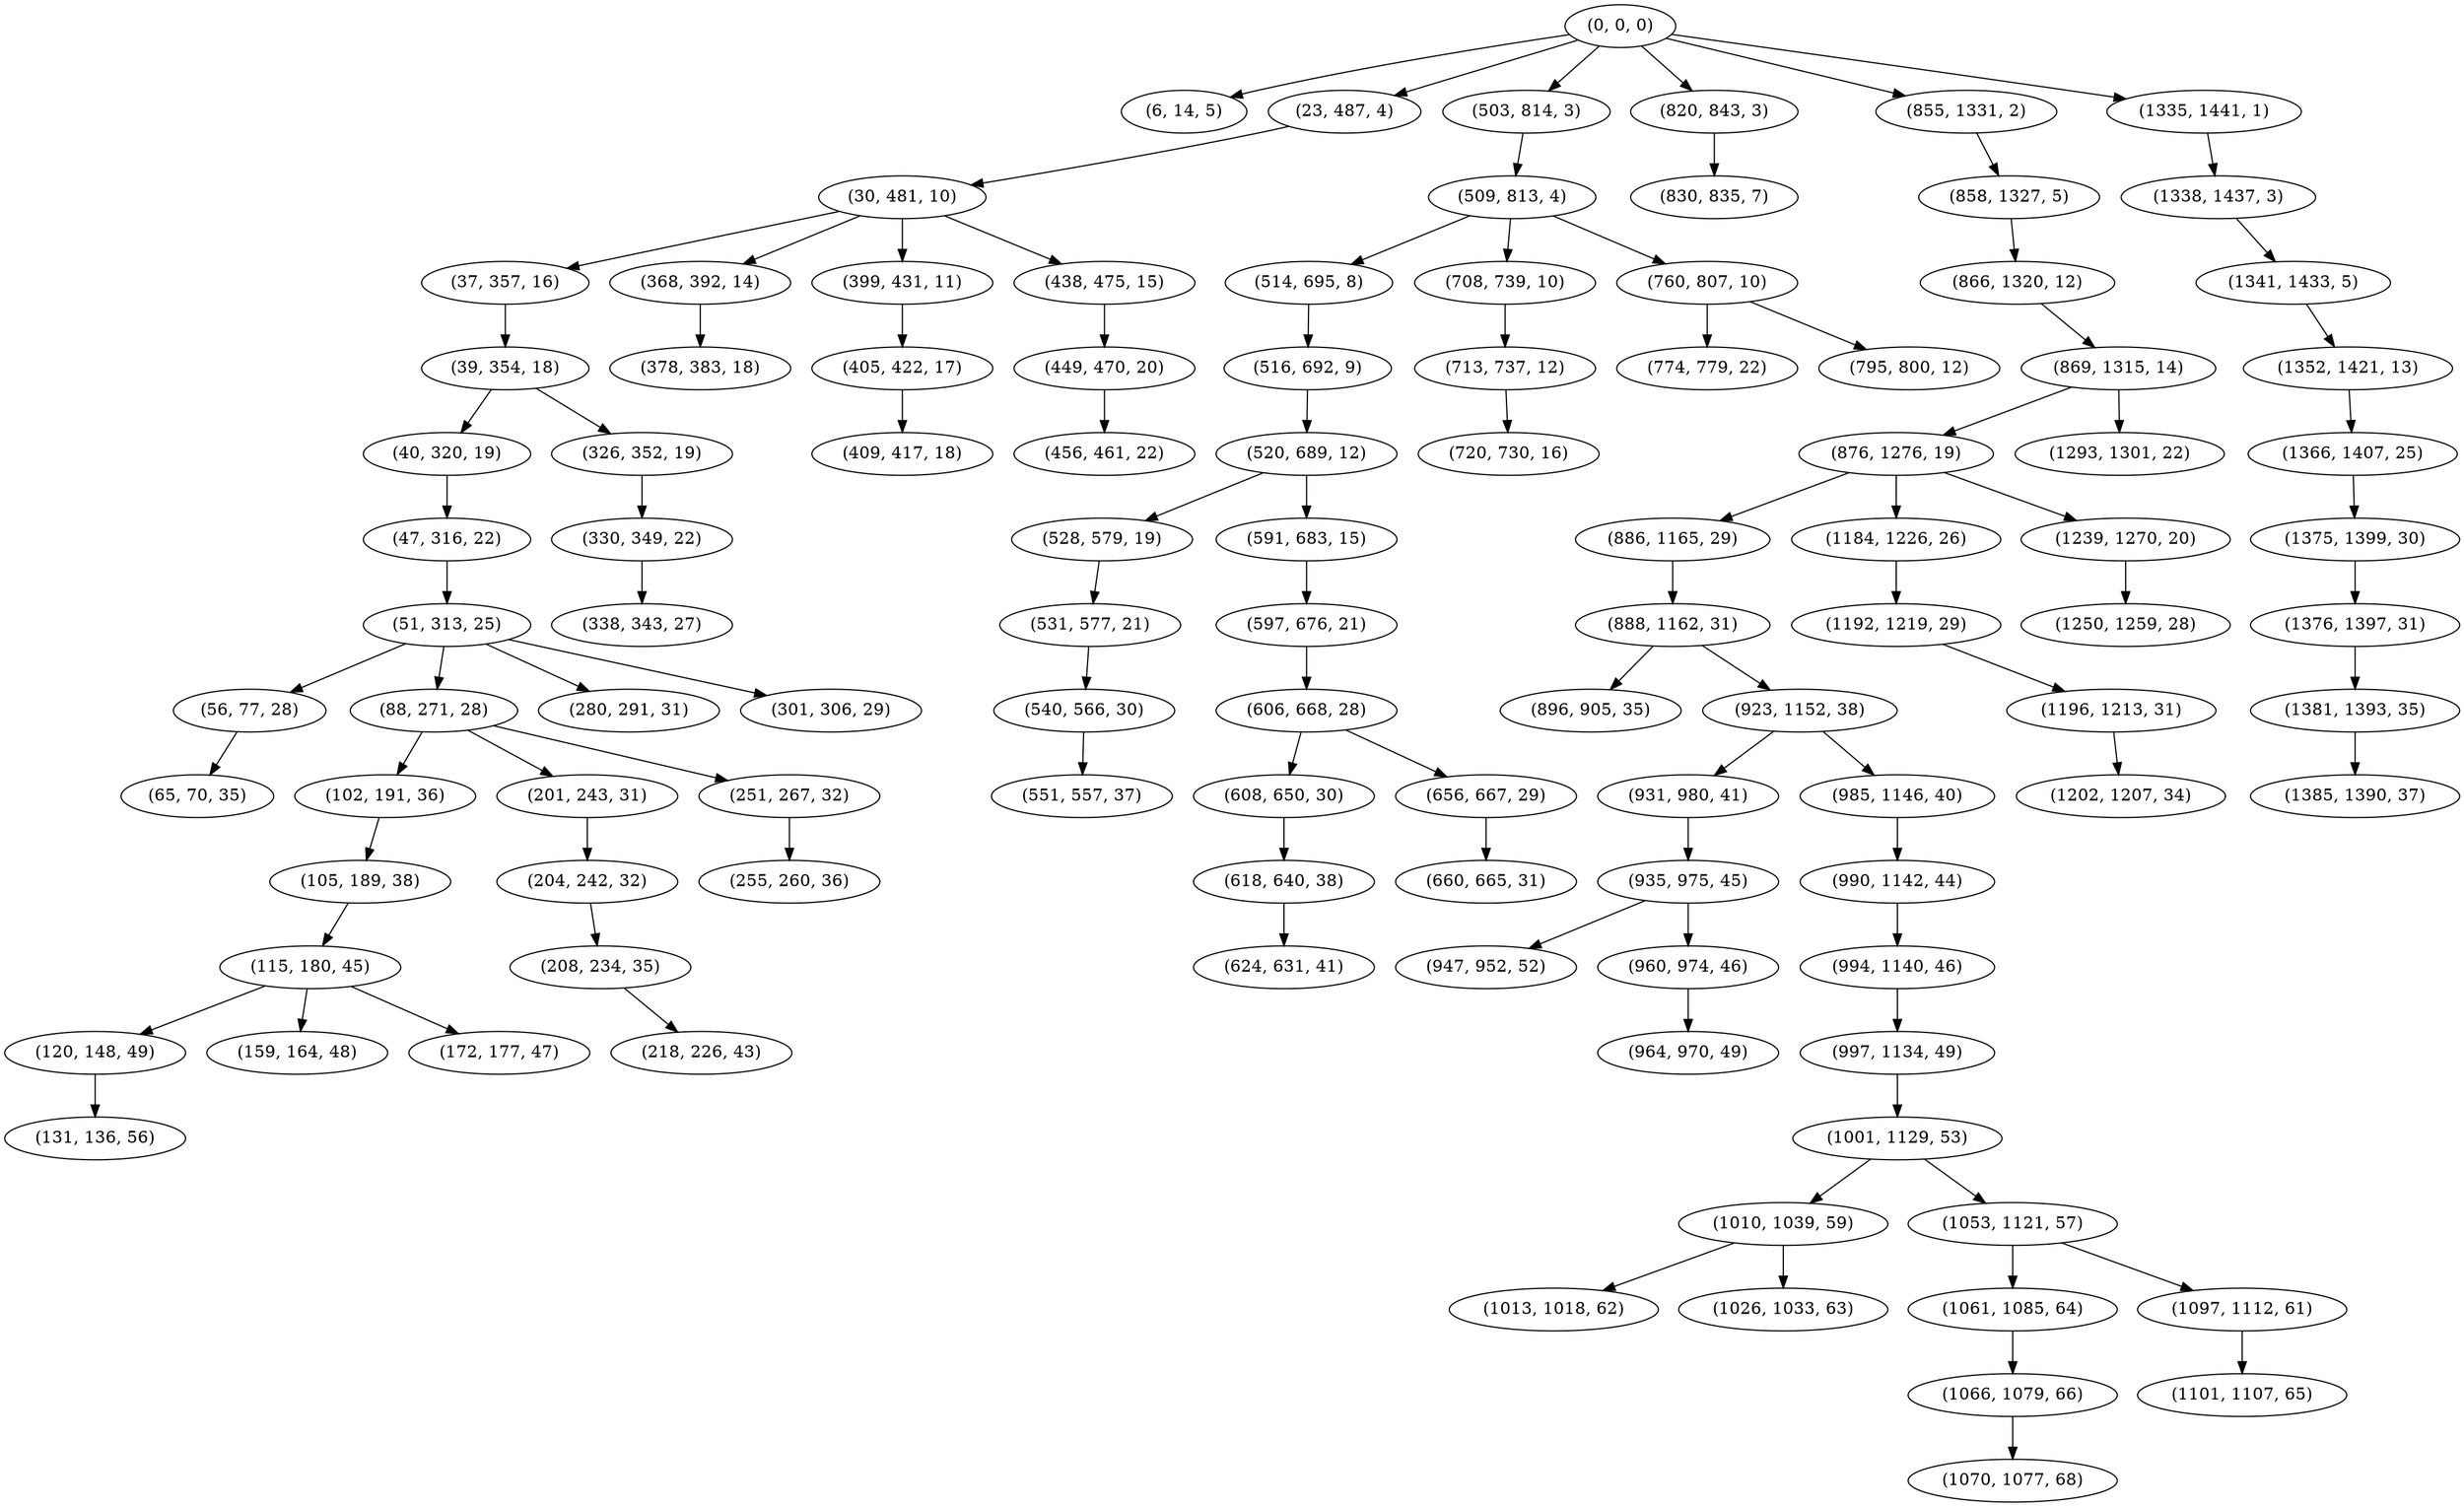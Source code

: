 digraph tree {
    "(0, 0, 0)";
    "(6, 14, 5)";
    "(23, 487, 4)";
    "(30, 481, 10)";
    "(37, 357, 16)";
    "(39, 354, 18)";
    "(40, 320, 19)";
    "(47, 316, 22)";
    "(51, 313, 25)";
    "(56, 77, 28)";
    "(65, 70, 35)";
    "(88, 271, 28)";
    "(102, 191, 36)";
    "(105, 189, 38)";
    "(115, 180, 45)";
    "(120, 148, 49)";
    "(131, 136, 56)";
    "(159, 164, 48)";
    "(172, 177, 47)";
    "(201, 243, 31)";
    "(204, 242, 32)";
    "(208, 234, 35)";
    "(218, 226, 43)";
    "(251, 267, 32)";
    "(255, 260, 36)";
    "(280, 291, 31)";
    "(301, 306, 29)";
    "(326, 352, 19)";
    "(330, 349, 22)";
    "(338, 343, 27)";
    "(368, 392, 14)";
    "(378, 383, 18)";
    "(399, 431, 11)";
    "(405, 422, 17)";
    "(409, 417, 18)";
    "(438, 475, 15)";
    "(449, 470, 20)";
    "(456, 461, 22)";
    "(503, 814, 3)";
    "(509, 813, 4)";
    "(514, 695, 8)";
    "(516, 692, 9)";
    "(520, 689, 12)";
    "(528, 579, 19)";
    "(531, 577, 21)";
    "(540, 566, 30)";
    "(551, 557, 37)";
    "(591, 683, 15)";
    "(597, 676, 21)";
    "(606, 668, 28)";
    "(608, 650, 30)";
    "(618, 640, 38)";
    "(624, 631, 41)";
    "(656, 667, 29)";
    "(660, 665, 31)";
    "(708, 739, 10)";
    "(713, 737, 12)";
    "(720, 730, 16)";
    "(760, 807, 10)";
    "(774, 779, 22)";
    "(795, 800, 12)";
    "(820, 843, 3)";
    "(830, 835, 7)";
    "(855, 1331, 2)";
    "(858, 1327, 5)";
    "(866, 1320, 12)";
    "(869, 1315, 14)";
    "(876, 1276, 19)";
    "(886, 1165, 29)";
    "(888, 1162, 31)";
    "(896, 905, 35)";
    "(923, 1152, 38)";
    "(931, 980, 41)";
    "(935, 975, 45)";
    "(947, 952, 52)";
    "(960, 974, 46)";
    "(964, 970, 49)";
    "(985, 1146, 40)";
    "(990, 1142, 44)";
    "(994, 1140, 46)";
    "(997, 1134, 49)";
    "(1001, 1129, 53)";
    "(1010, 1039, 59)";
    "(1013, 1018, 62)";
    "(1026, 1033, 63)";
    "(1053, 1121, 57)";
    "(1061, 1085, 64)";
    "(1066, 1079, 66)";
    "(1070, 1077, 68)";
    "(1097, 1112, 61)";
    "(1101, 1107, 65)";
    "(1184, 1226, 26)";
    "(1192, 1219, 29)";
    "(1196, 1213, 31)";
    "(1202, 1207, 34)";
    "(1239, 1270, 20)";
    "(1250, 1259, 28)";
    "(1293, 1301, 22)";
    "(1335, 1441, 1)";
    "(1338, 1437, 3)";
    "(1341, 1433, 5)";
    "(1352, 1421, 13)";
    "(1366, 1407, 25)";
    "(1375, 1399, 30)";
    "(1376, 1397, 31)";
    "(1381, 1393, 35)";
    "(1385, 1390, 37)";
    "(0, 0, 0)" -> "(6, 14, 5)";
    "(0, 0, 0)" -> "(23, 487, 4)";
    "(0, 0, 0)" -> "(503, 814, 3)";
    "(0, 0, 0)" -> "(820, 843, 3)";
    "(0, 0, 0)" -> "(855, 1331, 2)";
    "(0, 0, 0)" -> "(1335, 1441, 1)";
    "(23, 487, 4)" -> "(30, 481, 10)";
    "(30, 481, 10)" -> "(37, 357, 16)";
    "(30, 481, 10)" -> "(368, 392, 14)";
    "(30, 481, 10)" -> "(399, 431, 11)";
    "(30, 481, 10)" -> "(438, 475, 15)";
    "(37, 357, 16)" -> "(39, 354, 18)";
    "(39, 354, 18)" -> "(40, 320, 19)";
    "(39, 354, 18)" -> "(326, 352, 19)";
    "(40, 320, 19)" -> "(47, 316, 22)";
    "(47, 316, 22)" -> "(51, 313, 25)";
    "(51, 313, 25)" -> "(56, 77, 28)";
    "(51, 313, 25)" -> "(88, 271, 28)";
    "(51, 313, 25)" -> "(280, 291, 31)";
    "(51, 313, 25)" -> "(301, 306, 29)";
    "(56, 77, 28)" -> "(65, 70, 35)";
    "(88, 271, 28)" -> "(102, 191, 36)";
    "(88, 271, 28)" -> "(201, 243, 31)";
    "(88, 271, 28)" -> "(251, 267, 32)";
    "(102, 191, 36)" -> "(105, 189, 38)";
    "(105, 189, 38)" -> "(115, 180, 45)";
    "(115, 180, 45)" -> "(120, 148, 49)";
    "(115, 180, 45)" -> "(159, 164, 48)";
    "(115, 180, 45)" -> "(172, 177, 47)";
    "(120, 148, 49)" -> "(131, 136, 56)";
    "(201, 243, 31)" -> "(204, 242, 32)";
    "(204, 242, 32)" -> "(208, 234, 35)";
    "(208, 234, 35)" -> "(218, 226, 43)";
    "(251, 267, 32)" -> "(255, 260, 36)";
    "(326, 352, 19)" -> "(330, 349, 22)";
    "(330, 349, 22)" -> "(338, 343, 27)";
    "(368, 392, 14)" -> "(378, 383, 18)";
    "(399, 431, 11)" -> "(405, 422, 17)";
    "(405, 422, 17)" -> "(409, 417, 18)";
    "(438, 475, 15)" -> "(449, 470, 20)";
    "(449, 470, 20)" -> "(456, 461, 22)";
    "(503, 814, 3)" -> "(509, 813, 4)";
    "(509, 813, 4)" -> "(514, 695, 8)";
    "(509, 813, 4)" -> "(708, 739, 10)";
    "(509, 813, 4)" -> "(760, 807, 10)";
    "(514, 695, 8)" -> "(516, 692, 9)";
    "(516, 692, 9)" -> "(520, 689, 12)";
    "(520, 689, 12)" -> "(528, 579, 19)";
    "(520, 689, 12)" -> "(591, 683, 15)";
    "(528, 579, 19)" -> "(531, 577, 21)";
    "(531, 577, 21)" -> "(540, 566, 30)";
    "(540, 566, 30)" -> "(551, 557, 37)";
    "(591, 683, 15)" -> "(597, 676, 21)";
    "(597, 676, 21)" -> "(606, 668, 28)";
    "(606, 668, 28)" -> "(608, 650, 30)";
    "(606, 668, 28)" -> "(656, 667, 29)";
    "(608, 650, 30)" -> "(618, 640, 38)";
    "(618, 640, 38)" -> "(624, 631, 41)";
    "(656, 667, 29)" -> "(660, 665, 31)";
    "(708, 739, 10)" -> "(713, 737, 12)";
    "(713, 737, 12)" -> "(720, 730, 16)";
    "(760, 807, 10)" -> "(774, 779, 22)";
    "(760, 807, 10)" -> "(795, 800, 12)";
    "(820, 843, 3)" -> "(830, 835, 7)";
    "(855, 1331, 2)" -> "(858, 1327, 5)";
    "(858, 1327, 5)" -> "(866, 1320, 12)";
    "(866, 1320, 12)" -> "(869, 1315, 14)";
    "(869, 1315, 14)" -> "(876, 1276, 19)";
    "(869, 1315, 14)" -> "(1293, 1301, 22)";
    "(876, 1276, 19)" -> "(886, 1165, 29)";
    "(876, 1276, 19)" -> "(1184, 1226, 26)";
    "(876, 1276, 19)" -> "(1239, 1270, 20)";
    "(886, 1165, 29)" -> "(888, 1162, 31)";
    "(888, 1162, 31)" -> "(896, 905, 35)";
    "(888, 1162, 31)" -> "(923, 1152, 38)";
    "(923, 1152, 38)" -> "(931, 980, 41)";
    "(923, 1152, 38)" -> "(985, 1146, 40)";
    "(931, 980, 41)" -> "(935, 975, 45)";
    "(935, 975, 45)" -> "(947, 952, 52)";
    "(935, 975, 45)" -> "(960, 974, 46)";
    "(960, 974, 46)" -> "(964, 970, 49)";
    "(985, 1146, 40)" -> "(990, 1142, 44)";
    "(990, 1142, 44)" -> "(994, 1140, 46)";
    "(994, 1140, 46)" -> "(997, 1134, 49)";
    "(997, 1134, 49)" -> "(1001, 1129, 53)";
    "(1001, 1129, 53)" -> "(1010, 1039, 59)";
    "(1001, 1129, 53)" -> "(1053, 1121, 57)";
    "(1010, 1039, 59)" -> "(1013, 1018, 62)";
    "(1010, 1039, 59)" -> "(1026, 1033, 63)";
    "(1053, 1121, 57)" -> "(1061, 1085, 64)";
    "(1053, 1121, 57)" -> "(1097, 1112, 61)";
    "(1061, 1085, 64)" -> "(1066, 1079, 66)";
    "(1066, 1079, 66)" -> "(1070, 1077, 68)";
    "(1097, 1112, 61)" -> "(1101, 1107, 65)";
    "(1184, 1226, 26)" -> "(1192, 1219, 29)";
    "(1192, 1219, 29)" -> "(1196, 1213, 31)";
    "(1196, 1213, 31)" -> "(1202, 1207, 34)";
    "(1239, 1270, 20)" -> "(1250, 1259, 28)";
    "(1335, 1441, 1)" -> "(1338, 1437, 3)";
    "(1338, 1437, 3)" -> "(1341, 1433, 5)";
    "(1341, 1433, 5)" -> "(1352, 1421, 13)";
    "(1352, 1421, 13)" -> "(1366, 1407, 25)";
    "(1366, 1407, 25)" -> "(1375, 1399, 30)";
    "(1375, 1399, 30)" -> "(1376, 1397, 31)";
    "(1376, 1397, 31)" -> "(1381, 1393, 35)";
    "(1381, 1393, 35)" -> "(1385, 1390, 37)";
}
